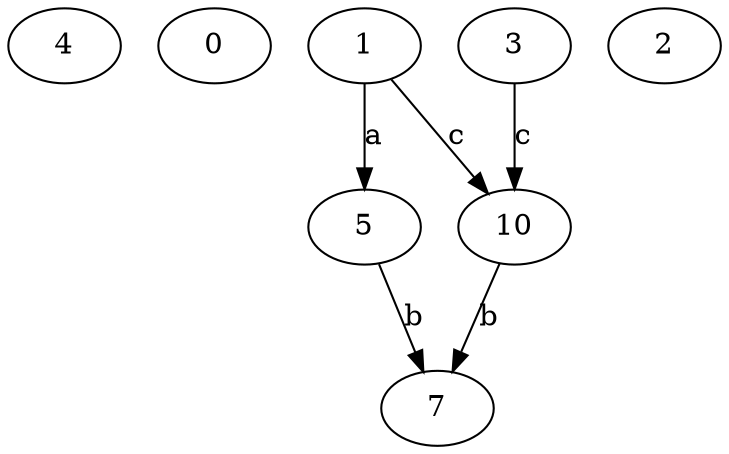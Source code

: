 strict digraph  {
4;
0;
5;
7;
1;
2;
3;
10;
5 -> 7  [label=b];
1 -> 5  [label=a];
1 -> 10  [label=c];
3 -> 10  [label=c];
10 -> 7  [label=b];
}
